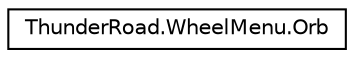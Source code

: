 digraph "Graphical Class Hierarchy"
{
 // LATEX_PDF_SIZE
  edge [fontname="Helvetica",fontsize="10",labelfontname="Helvetica",labelfontsize="10"];
  node [fontname="Helvetica",fontsize="10",shape=record];
  rankdir="LR";
  Node0 [label="ThunderRoad.WheelMenu.Orb",height=0.2,width=0.4,color="black", fillcolor="white", style="filled",URL="$class_thunder_road_1_1_wheel_menu_1_1_orb.html",tooltip="Class Orb."];
}
